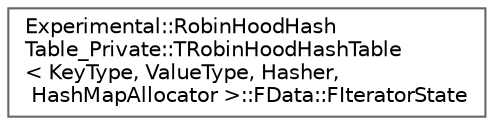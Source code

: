 digraph "Graphical Class Hierarchy"
{
 // INTERACTIVE_SVG=YES
 // LATEX_PDF_SIZE
  bgcolor="transparent";
  edge [fontname=Helvetica,fontsize=10,labelfontname=Helvetica,labelfontsize=10];
  node [fontname=Helvetica,fontsize=10,shape=box,height=0.2,width=0.4];
  rankdir="LR";
  Node0 [id="Node000000",label="Experimental::RobinHoodHash\lTable_Private::TRobinHoodHashTable\l\< KeyType, ValueType, Hasher,\l HashMapAllocator \>::FData::FIteratorState",height=0.2,width=0.4,color="grey40", fillcolor="white", style="filled",URL="$d8/d63/structExperimental_1_1RobinHoodHashTable__Private_1_1TRobinHoodHashTable_1_1FData_1_1FIteratorState.html",tooltip=" "];
}
